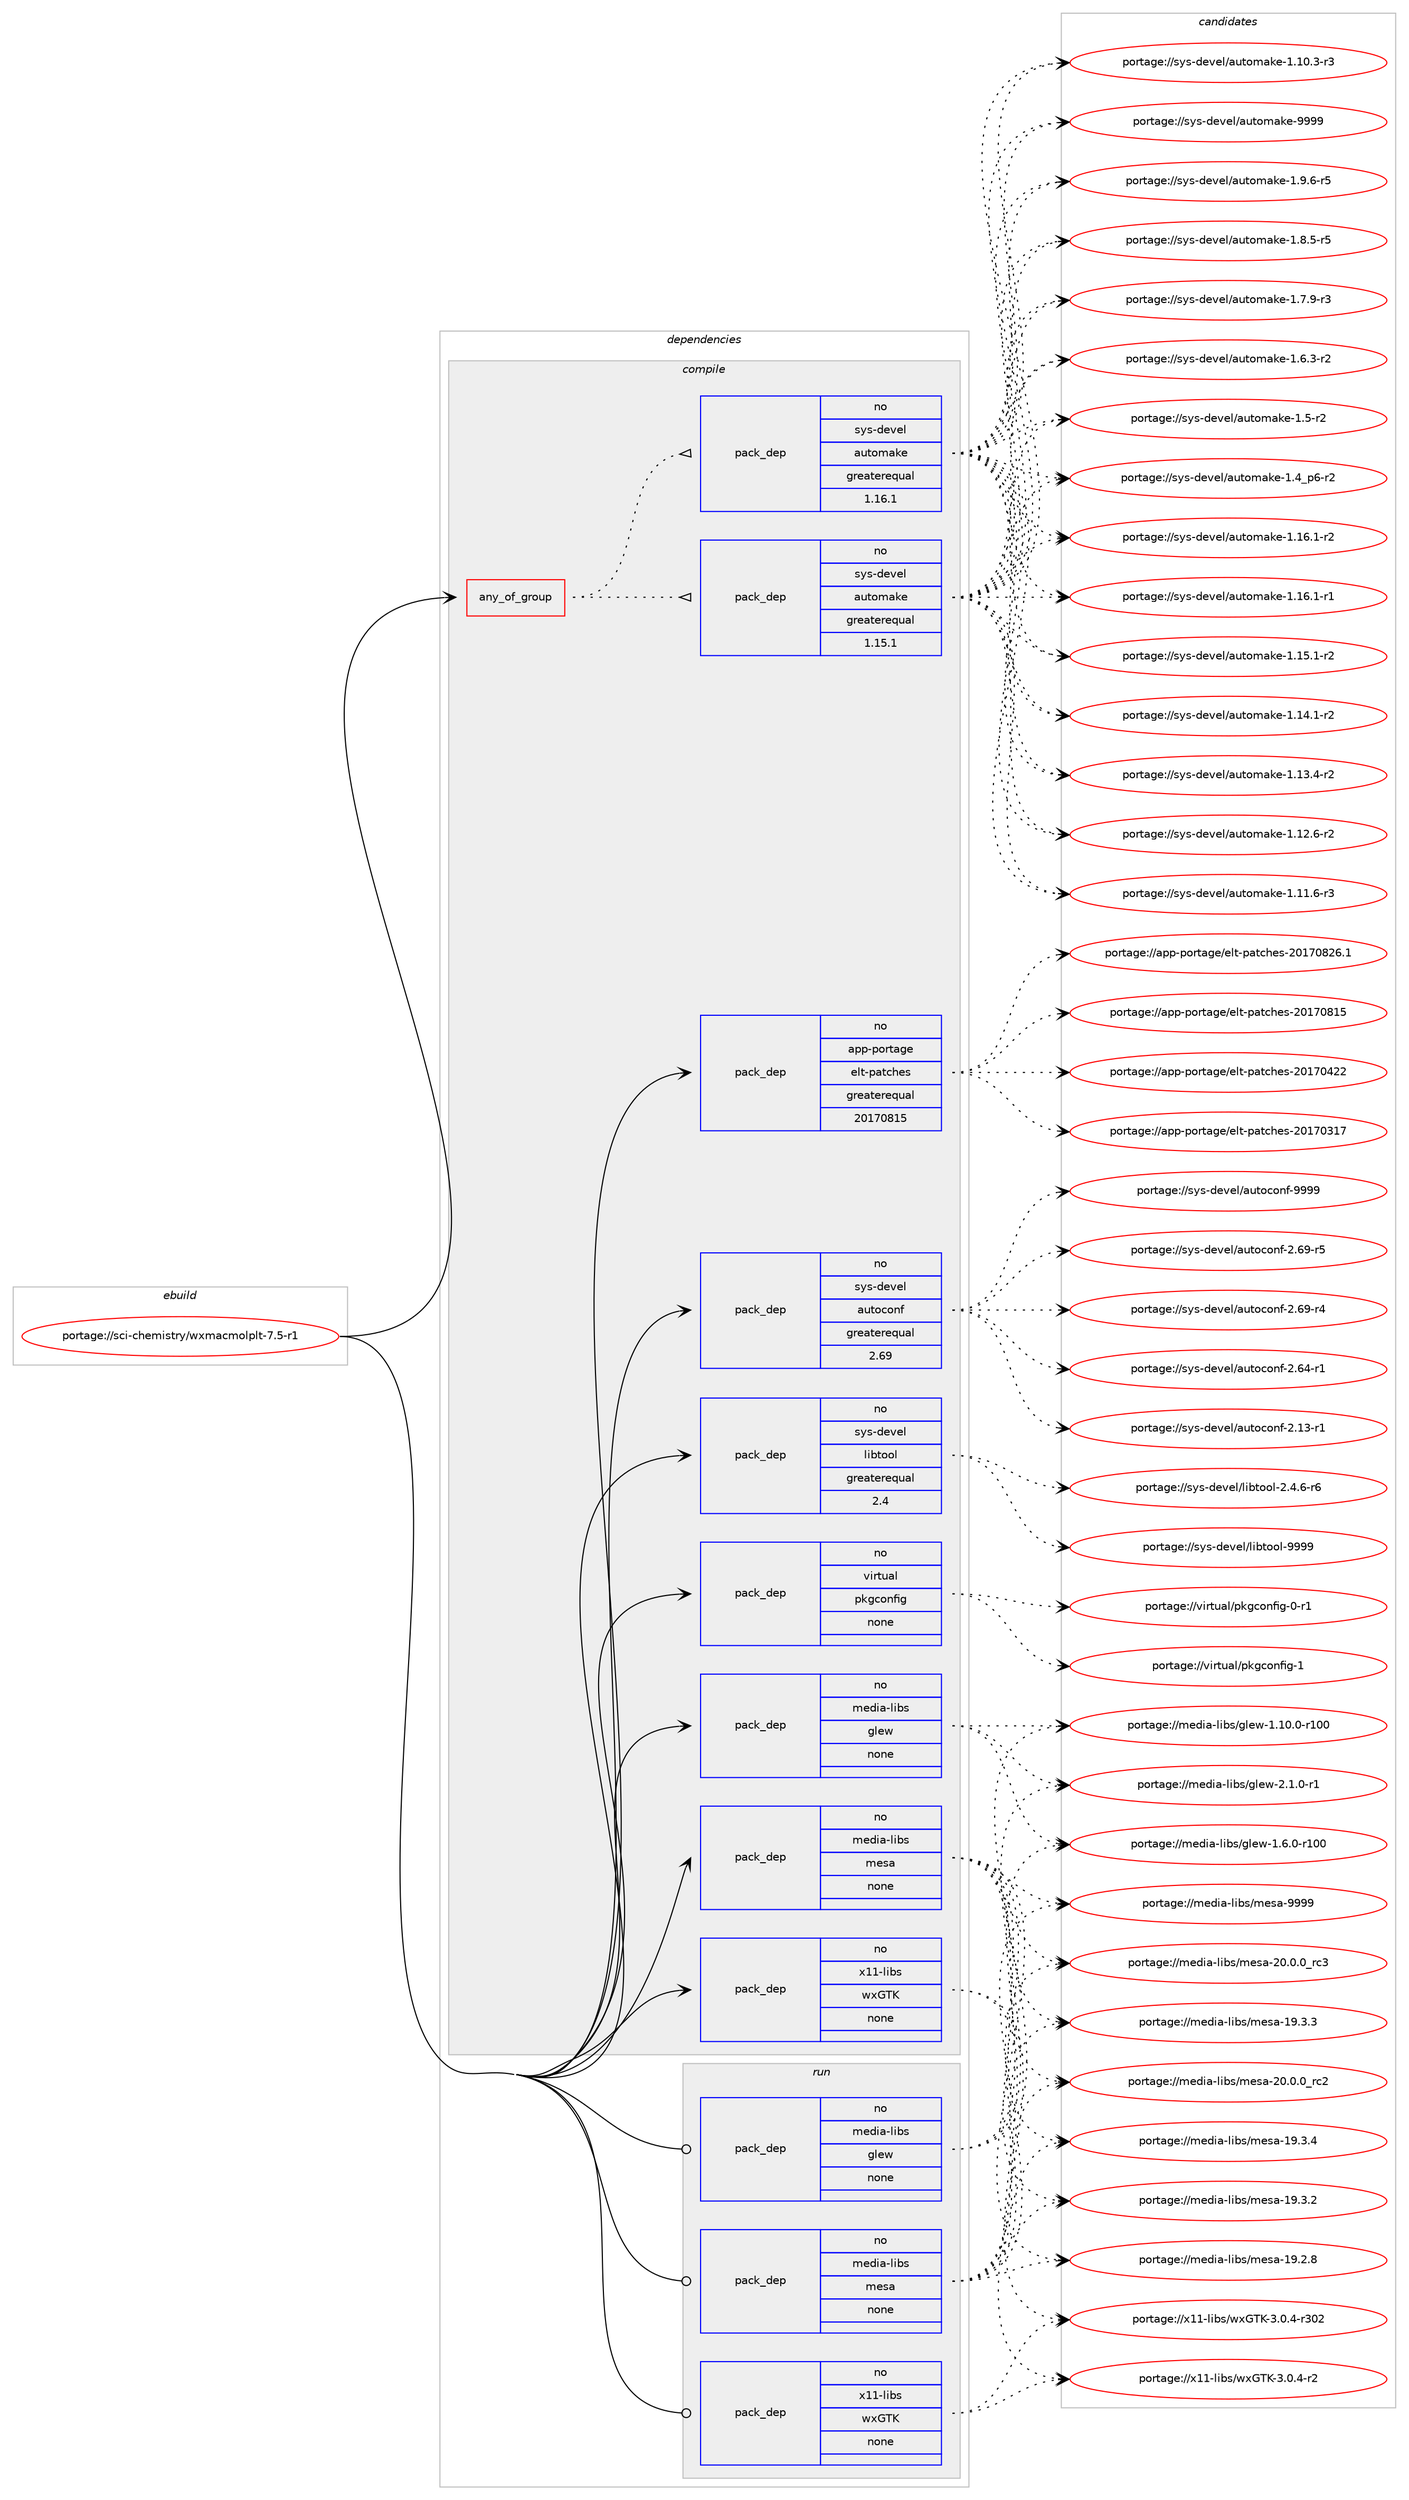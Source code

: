 digraph prolog {

# *************
# Graph options
# *************

newrank=true;
concentrate=true;
compound=true;
graph [rankdir=LR,fontname=Helvetica,fontsize=10,ranksep=1.5];#, ranksep=2.5, nodesep=0.2];
edge  [arrowhead=vee];
node  [fontname=Helvetica,fontsize=10];

# **********
# The ebuild
# **********

subgraph cluster_leftcol {
color=gray;
rank=same;
label=<<i>ebuild</i>>;
id [label="portage://sci-chemistry/wxmacmolplt-7.5-r1", color=red, width=4, href="../sci-chemistry/wxmacmolplt-7.5-r1.svg"];
}

# ****************
# The dependencies
# ****************

subgraph cluster_midcol {
color=gray;
label=<<i>dependencies</i>>;
subgraph cluster_compile {
fillcolor="#eeeeee";
style=filled;
label=<<i>compile</i>>;
subgraph any1576 {
dependency99319 [label=<<TABLE BORDER="0" CELLBORDER="1" CELLSPACING="0" CELLPADDING="4"><TR><TD CELLPADDING="10">any_of_group</TD></TR></TABLE>>, shape=none, color=red];subgraph pack77469 {
dependency99320 [label=<<TABLE BORDER="0" CELLBORDER="1" CELLSPACING="0" CELLPADDING="4" WIDTH="220"><TR><TD ROWSPAN="6" CELLPADDING="30">pack_dep</TD></TR><TR><TD WIDTH="110">no</TD></TR><TR><TD>sys-devel</TD></TR><TR><TD>automake</TD></TR><TR><TD>greaterequal</TD></TR><TR><TD>1.16.1</TD></TR></TABLE>>, shape=none, color=blue];
}
dependency99319:e -> dependency99320:w [weight=20,style="dotted",arrowhead="oinv"];
subgraph pack77470 {
dependency99321 [label=<<TABLE BORDER="0" CELLBORDER="1" CELLSPACING="0" CELLPADDING="4" WIDTH="220"><TR><TD ROWSPAN="6" CELLPADDING="30">pack_dep</TD></TR><TR><TD WIDTH="110">no</TD></TR><TR><TD>sys-devel</TD></TR><TR><TD>automake</TD></TR><TR><TD>greaterequal</TD></TR><TR><TD>1.15.1</TD></TR></TABLE>>, shape=none, color=blue];
}
dependency99319:e -> dependency99321:w [weight=20,style="dotted",arrowhead="oinv"];
}
id:e -> dependency99319:w [weight=20,style="solid",arrowhead="vee"];
subgraph pack77471 {
dependency99322 [label=<<TABLE BORDER="0" CELLBORDER="1" CELLSPACING="0" CELLPADDING="4" WIDTH="220"><TR><TD ROWSPAN="6" CELLPADDING="30">pack_dep</TD></TR><TR><TD WIDTH="110">no</TD></TR><TR><TD>app-portage</TD></TR><TR><TD>elt-patches</TD></TR><TR><TD>greaterequal</TD></TR><TR><TD>20170815</TD></TR></TABLE>>, shape=none, color=blue];
}
id:e -> dependency99322:w [weight=20,style="solid",arrowhead="vee"];
subgraph pack77472 {
dependency99323 [label=<<TABLE BORDER="0" CELLBORDER="1" CELLSPACING="0" CELLPADDING="4" WIDTH="220"><TR><TD ROWSPAN="6" CELLPADDING="30">pack_dep</TD></TR><TR><TD WIDTH="110">no</TD></TR><TR><TD>media-libs</TD></TR><TR><TD>glew</TD></TR><TR><TD>none</TD></TR><TR><TD></TD></TR></TABLE>>, shape=none, color=blue];
}
id:e -> dependency99323:w [weight=20,style="solid",arrowhead="vee"];
subgraph pack77473 {
dependency99324 [label=<<TABLE BORDER="0" CELLBORDER="1" CELLSPACING="0" CELLPADDING="4" WIDTH="220"><TR><TD ROWSPAN="6" CELLPADDING="30">pack_dep</TD></TR><TR><TD WIDTH="110">no</TD></TR><TR><TD>media-libs</TD></TR><TR><TD>mesa</TD></TR><TR><TD>none</TD></TR><TR><TD></TD></TR></TABLE>>, shape=none, color=blue];
}
id:e -> dependency99324:w [weight=20,style="solid",arrowhead="vee"];
subgraph pack77474 {
dependency99325 [label=<<TABLE BORDER="0" CELLBORDER="1" CELLSPACING="0" CELLPADDING="4" WIDTH="220"><TR><TD ROWSPAN="6" CELLPADDING="30">pack_dep</TD></TR><TR><TD WIDTH="110">no</TD></TR><TR><TD>sys-devel</TD></TR><TR><TD>autoconf</TD></TR><TR><TD>greaterequal</TD></TR><TR><TD>2.69</TD></TR></TABLE>>, shape=none, color=blue];
}
id:e -> dependency99325:w [weight=20,style="solid",arrowhead="vee"];
subgraph pack77475 {
dependency99326 [label=<<TABLE BORDER="0" CELLBORDER="1" CELLSPACING="0" CELLPADDING="4" WIDTH="220"><TR><TD ROWSPAN="6" CELLPADDING="30">pack_dep</TD></TR><TR><TD WIDTH="110">no</TD></TR><TR><TD>sys-devel</TD></TR><TR><TD>libtool</TD></TR><TR><TD>greaterequal</TD></TR><TR><TD>2.4</TD></TR></TABLE>>, shape=none, color=blue];
}
id:e -> dependency99326:w [weight=20,style="solid",arrowhead="vee"];
subgraph pack77476 {
dependency99327 [label=<<TABLE BORDER="0" CELLBORDER="1" CELLSPACING="0" CELLPADDING="4" WIDTH="220"><TR><TD ROWSPAN="6" CELLPADDING="30">pack_dep</TD></TR><TR><TD WIDTH="110">no</TD></TR><TR><TD>virtual</TD></TR><TR><TD>pkgconfig</TD></TR><TR><TD>none</TD></TR><TR><TD></TD></TR></TABLE>>, shape=none, color=blue];
}
id:e -> dependency99327:w [weight=20,style="solid",arrowhead="vee"];
subgraph pack77477 {
dependency99328 [label=<<TABLE BORDER="0" CELLBORDER="1" CELLSPACING="0" CELLPADDING="4" WIDTH="220"><TR><TD ROWSPAN="6" CELLPADDING="30">pack_dep</TD></TR><TR><TD WIDTH="110">no</TD></TR><TR><TD>x11-libs</TD></TR><TR><TD>wxGTK</TD></TR><TR><TD>none</TD></TR><TR><TD></TD></TR></TABLE>>, shape=none, color=blue];
}
id:e -> dependency99328:w [weight=20,style="solid",arrowhead="vee"];
}
subgraph cluster_compileandrun {
fillcolor="#eeeeee";
style=filled;
label=<<i>compile and run</i>>;
}
subgraph cluster_run {
fillcolor="#eeeeee";
style=filled;
label=<<i>run</i>>;
subgraph pack77478 {
dependency99329 [label=<<TABLE BORDER="0" CELLBORDER="1" CELLSPACING="0" CELLPADDING="4" WIDTH="220"><TR><TD ROWSPAN="6" CELLPADDING="30">pack_dep</TD></TR><TR><TD WIDTH="110">no</TD></TR><TR><TD>media-libs</TD></TR><TR><TD>glew</TD></TR><TR><TD>none</TD></TR><TR><TD></TD></TR></TABLE>>, shape=none, color=blue];
}
id:e -> dependency99329:w [weight=20,style="solid",arrowhead="odot"];
subgraph pack77479 {
dependency99330 [label=<<TABLE BORDER="0" CELLBORDER="1" CELLSPACING="0" CELLPADDING="4" WIDTH="220"><TR><TD ROWSPAN="6" CELLPADDING="30">pack_dep</TD></TR><TR><TD WIDTH="110">no</TD></TR><TR><TD>media-libs</TD></TR><TR><TD>mesa</TD></TR><TR><TD>none</TD></TR><TR><TD></TD></TR></TABLE>>, shape=none, color=blue];
}
id:e -> dependency99330:w [weight=20,style="solid",arrowhead="odot"];
subgraph pack77480 {
dependency99331 [label=<<TABLE BORDER="0" CELLBORDER="1" CELLSPACING="0" CELLPADDING="4" WIDTH="220"><TR><TD ROWSPAN="6" CELLPADDING="30">pack_dep</TD></TR><TR><TD WIDTH="110">no</TD></TR><TR><TD>x11-libs</TD></TR><TR><TD>wxGTK</TD></TR><TR><TD>none</TD></TR><TR><TD></TD></TR></TABLE>>, shape=none, color=blue];
}
id:e -> dependency99331:w [weight=20,style="solid",arrowhead="odot"];
}
}

# **************
# The candidates
# **************

subgraph cluster_choices {
rank=same;
color=gray;
label=<<i>candidates</i>>;

subgraph choice77469 {
color=black;
nodesep=1;
choice115121115451001011181011084797117116111109971071014557575757 [label="portage://sys-devel/automake-9999", color=red, width=4,href="../sys-devel/automake-9999.svg"];
choice115121115451001011181011084797117116111109971071014549465746544511453 [label="portage://sys-devel/automake-1.9.6-r5", color=red, width=4,href="../sys-devel/automake-1.9.6-r5.svg"];
choice115121115451001011181011084797117116111109971071014549465646534511453 [label="portage://sys-devel/automake-1.8.5-r5", color=red, width=4,href="../sys-devel/automake-1.8.5-r5.svg"];
choice115121115451001011181011084797117116111109971071014549465546574511451 [label="portage://sys-devel/automake-1.7.9-r3", color=red, width=4,href="../sys-devel/automake-1.7.9-r3.svg"];
choice115121115451001011181011084797117116111109971071014549465446514511450 [label="portage://sys-devel/automake-1.6.3-r2", color=red, width=4,href="../sys-devel/automake-1.6.3-r2.svg"];
choice11512111545100101118101108479711711611110997107101454946534511450 [label="portage://sys-devel/automake-1.5-r2", color=red, width=4,href="../sys-devel/automake-1.5-r2.svg"];
choice115121115451001011181011084797117116111109971071014549465295112544511450 [label="portage://sys-devel/automake-1.4_p6-r2", color=red, width=4,href="../sys-devel/automake-1.4_p6-r2.svg"];
choice11512111545100101118101108479711711611110997107101454946495446494511450 [label="portage://sys-devel/automake-1.16.1-r2", color=red, width=4,href="../sys-devel/automake-1.16.1-r2.svg"];
choice11512111545100101118101108479711711611110997107101454946495446494511449 [label="portage://sys-devel/automake-1.16.1-r1", color=red, width=4,href="../sys-devel/automake-1.16.1-r1.svg"];
choice11512111545100101118101108479711711611110997107101454946495346494511450 [label="portage://sys-devel/automake-1.15.1-r2", color=red, width=4,href="../sys-devel/automake-1.15.1-r2.svg"];
choice11512111545100101118101108479711711611110997107101454946495246494511450 [label="portage://sys-devel/automake-1.14.1-r2", color=red, width=4,href="../sys-devel/automake-1.14.1-r2.svg"];
choice11512111545100101118101108479711711611110997107101454946495146524511450 [label="portage://sys-devel/automake-1.13.4-r2", color=red, width=4,href="../sys-devel/automake-1.13.4-r2.svg"];
choice11512111545100101118101108479711711611110997107101454946495046544511450 [label="portage://sys-devel/automake-1.12.6-r2", color=red, width=4,href="../sys-devel/automake-1.12.6-r2.svg"];
choice11512111545100101118101108479711711611110997107101454946494946544511451 [label="portage://sys-devel/automake-1.11.6-r3", color=red, width=4,href="../sys-devel/automake-1.11.6-r3.svg"];
choice11512111545100101118101108479711711611110997107101454946494846514511451 [label="portage://sys-devel/automake-1.10.3-r3", color=red, width=4,href="../sys-devel/automake-1.10.3-r3.svg"];
dependency99320:e -> choice115121115451001011181011084797117116111109971071014557575757:w [style=dotted,weight="100"];
dependency99320:e -> choice115121115451001011181011084797117116111109971071014549465746544511453:w [style=dotted,weight="100"];
dependency99320:e -> choice115121115451001011181011084797117116111109971071014549465646534511453:w [style=dotted,weight="100"];
dependency99320:e -> choice115121115451001011181011084797117116111109971071014549465546574511451:w [style=dotted,weight="100"];
dependency99320:e -> choice115121115451001011181011084797117116111109971071014549465446514511450:w [style=dotted,weight="100"];
dependency99320:e -> choice11512111545100101118101108479711711611110997107101454946534511450:w [style=dotted,weight="100"];
dependency99320:e -> choice115121115451001011181011084797117116111109971071014549465295112544511450:w [style=dotted,weight="100"];
dependency99320:e -> choice11512111545100101118101108479711711611110997107101454946495446494511450:w [style=dotted,weight="100"];
dependency99320:e -> choice11512111545100101118101108479711711611110997107101454946495446494511449:w [style=dotted,weight="100"];
dependency99320:e -> choice11512111545100101118101108479711711611110997107101454946495346494511450:w [style=dotted,weight="100"];
dependency99320:e -> choice11512111545100101118101108479711711611110997107101454946495246494511450:w [style=dotted,weight="100"];
dependency99320:e -> choice11512111545100101118101108479711711611110997107101454946495146524511450:w [style=dotted,weight="100"];
dependency99320:e -> choice11512111545100101118101108479711711611110997107101454946495046544511450:w [style=dotted,weight="100"];
dependency99320:e -> choice11512111545100101118101108479711711611110997107101454946494946544511451:w [style=dotted,weight="100"];
dependency99320:e -> choice11512111545100101118101108479711711611110997107101454946494846514511451:w [style=dotted,weight="100"];
}
subgraph choice77470 {
color=black;
nodesep=1;
choice115121115451001011181011084797117116111109971071014557575757 [label="portage://sys-devel/automake-9999", color=red, width=4,href="../sys-devel/automake-9999.svg"];
choice115121115451001011181011084797117116111109971071014549465746544511453 [label="portage://sys-devel/automake-1.9.6-r5", color=red, width=4,href="../sys-devel/automake-1.9.6-r5.svg"];
choice115121115451001011181011084797117116111109971071014549465646534511453 [label="portage://sys-devel/automake-1.8.5-r5", color=red, width=4,href="../sys-devel/automake-1.8.5-r5.svg"];
choice115121115451001011181011084797117116111109971071014549465546574511451 [label="portage://sys-devel/automake-1.7.9-r3", color=red, width=4,href="../sys-devel/automake-1.7.9-r3.svg"];
choice115121115451001011181011084797117116111109971071014549465446514511450 [label="portage://sys-devel/automake-1.6.3-r2", color=red, width=4,href="../sys-devel/automake-1.6.3-r2.svg"];
choice11512111545100101118101108479711711611110997107101454946534511450 [label="portage://sys-devel/automake-1.5-r2", color=red, width=4,href="../sys-devel/automake-1.5-r2.svg"];
choice115121115451001011181011084797117116111109971071014549465295112544511450 [label="portage://sys-devel/automake-1.4_p6-r2", color=red, width=4,href="../sys-devel/automake-1.4_p6-r2.svg"];
choice11512111545100101118101108479711711611110997107101454946495446494511450 [label="portage://sys-devel/automake-1.16.1-r2", color=red, width=4,href="../sys-devel/automake-1.16.1-r2.svg"];
choice11512111545100101118101108479711711611110997107101454946495446494511449 [label="portage://sys-devel/automake-1.16.1-r1", color=red, width=4,href="../sys-devel/automake-1.16.1-r1.svg"];
choice11512111545100101118101108479711711611110997107101454946495346494511450 [label="portage://sys-devel/automake-1.15.1-r2", color=red, width=4,href="../sys-devel/automake-1.15.1-r2.svg"];
choice11512111545100101118101108479711711611110997107101454946495246494511450 [label="portage://sys-devel/automake-1.14.1-r2", color=red, width=4,href="../sys-devel/automake-1.14.1-r2.svg"];
choice11512111545100101118101108479711711611110997107101454946495146524511450 [label="portage://sys-devel/automake-1.13.4-r2", color=red, width=4,href="../sys-devel/automake-1.13.4-r2.svg"];
choice11512111545100101118101108479711711611110997107101454946495046544511450 [label="portage://sys-devel/automake-1.12.6-r2", color=red, width=4,href="../sys-devel/automake-1.12.6-r2.svg"];
choice11512111545100101118101108479711711611110997107101454946494946544511451 [label="portage://sys-devel/automake-1.11.6-r3", color=red, width=4,href="../sys-devel/automake-1.11.6-r3.svg"];
choice11512111545100101118101108479711711611110997107101454946494846514511451 [label="portage://sys-devel/automake-1.10.3-r3", color=red, width=4,href="../sys-devel/automake-1.10.3-r3.svg"];
dependency99321:e -> choice115121115451001011181011084797117116111109971071014557575757:w [style=dotted,weight="100"];
dependency99321:e -> choice115121115451001011181011084797117116111109971071014549465746544511453:w [style=dotted,weight="100"];
dependency99321:e -> choice115121115451001011181011084797117116111109971071014549465646534511453:w [style=dotted,weight="100"];
dependency99321:e -> choice115121115451001011181011084797117116111109971071014549465546574511451:w [style=dotted,weight="100"];
dependency99321:e -> choice115121115451001011181011084797117116111109971071014549465446514511450:w [style=dotted,weight="100"];
dependency99321:e -> choice11512111545100101118101108479711711611110997107101454946534511450:w [style=dotted,weight="100"];
dependency99321:e -> choice115121115451001011181011084797117116111109971071014549465295112544511450:w [style=dotted,weight="100"];
dependency99321:e -> choice11512111545100101118101108479711711611110997107101454946495446494511450:w [style=dotted,weight="100"];
dependency99321:e -> choice11512111545100101118101108479711711611110997107101454946495446494511449:w [style=dotted,weight="100"];
dependency99321:e -> choice11512111545100101118101108479711711611110997107101454946495346494511450:w [style=dotted,weight="100"];
dependency99321:e -> choice11512111545100101118101108479711711611110997107101454946495246494511450:w [style=dotted,weight="100"];
dependency99321:e -> choice11512111545100101118101108479711711611110997107101454946495146524511450:w [style=dotted,weight="100"];
dependency99321:e -> choice11512111545100101118101108479711711611110997107101454946495046544511450:w [style=dotted,weight="100"];
dependency99321:e -> choice11512111545100101118101108479711711611110997107101454946494946544511451:w [style=dotted,weight="100"];
dependency99321:e -> choice11512111545100101118101108479711711611110997107101454946494846514511451:w [style=dotted,weight="100"];
}
subgraph choice77471 {
color=black;
nodesep=1;
choice971121124511211111411697103101471011081164511297116991041011154550484955485650544649 [label="portage://app-portage/elt-patches-20170826.1", color=red, width=4,href="../app-portage/elt-patches-20170826.1.svg"];
choice97112112451121111141169710310147101108116451129711699104101115455048495548564953 [label="portage://app-portage/elt-patches-20170815", color=red, width=4,href="../app-portage/elt-patches-20170815.svg"];
choice97112112451121111141169710310147101108116451129711699104101115455048495548525050 [label="portage://app-portage/elt-patches-20170422", color=red, width=4,href="../app-portage/elt-patches-20170422.svg"];
choice97112112451121111141169710310147101108116451129711699104101115455048495548514955 [label="portage://app-portage/elt-patches-20170317", color=red, width=4,href="../app-portage/elt-patches-20170317.svg"];
dependency99322:e -> choice971121124511211111411697103101471011081164511297116991041011154550484955485650544649:w [style=dotted,weight="100"];
dependency99322:e -> choice97112112451121111141169710310147101108116451129711699104101115455048495548564953:w [style=dotted,weight="100"];
dependency99322:e -> choice97112112451121111141169710310147101108116451129711699104101115455048495548525050:w [style=dotted,weight="100"];
dependency99322:e -> choice97112112451121111141169710310147101108116451129711699104101115455048495548514955:w [style=dotted,weight="100"];
}
subgraph choice77472 {
color=black;
nodesep=1;
choice109101100105974510810598115471031081011194550464946484511449 [label="portage://media-libs/glew-2.1.0-r1", color=red, width=4,href="../media-libs/glew-2.1.0-r1.svg"];
choice1091011001059745108105981154710310810111945494654464845114494848 [label="portage://media-libs/glew-1.6.0-r100", color=red, width=4,href="../media-libs/glew-1.6.0-r100.svg"];
choice109101100105974510810598115471031081011194549464948464845114494848 [label="portage://media-libs/glew-1.10.0-r100", color=red, width=4,href="../media-libs/glew-1.10.0-r100.svg"];
dependency99323:e -> choice109101100105974510810598115471031081011194550464946484511449:w [style=dotted,weight="100"];
dependency99323:e -> choice1091011001059745108105981154710310810111945494654464845114494848:w [style=dotted,weight="100"];
dependency99323:e -> choice109101100105974510810598115471031081011194549464948464845114494848:w [style=dotted,weight="100"];
}
subgraph choice77473 {
color=black;
nodesep=1;
choice10910110010597451081059811547109101115974557575757 [label="portage://media-libs/mesa-9999", color=red, width=4,href="../media-libs/mesa-9999.svg"];
choice109101100105974510810598115471091011159745504846484648951149951 [label="portage://media-libs/mesa-20.0.0_rc3", color=red, width=4,href="../media-libs/mesa-20.0.0_rc3.svg"];
choice109101100105974510810598115471091011159745504846484648951149950 [label="portage://media-libs/mesa-20.0.0_rc2", color=red, width=4,href="../media-libs/mesa-20.0.0_rc2.svg"];
choice109101100105974510810598115471091011159745495746514652 [label="portage://media-libs/mesa-19.3.4", color=red, width=4,href="../media-libs/mesa-19.3.4.svg"];
choice109101100105974510810598115471091011159745495746514651 [label="portage://media-libs/mesa-19.3.3", color=red, width=4,href="../media-libs/mesa-19.3.3.svg"];
choice109101100105974510810598115471091011159745495746514650 [label="portage://media-libs/mesa-19.3.2", color=red, width=4,href="../media-libs/mesa-19.3.2.svg"];
choice109101100105974510810598115471091011159745495746504656 [label="portage://media-libs/mesa-19.2.8", color=red, width=4,href="../media-libs/mesa-19.2.8.svg"];
dependency99324:e -> choice10910110010597451081059811547109101115974557575757:w [style=dotted,weight="100"];
dependency99324:e -> choice109101100105974510810598115471091011159745504846484648951149951:w [style=dotted,weight="100"];
dependency99324:e -> choice109101100105974510810598115471091011159745504846484648951149950:w [style=dotted,weight="100"];
dependency99324:e -> choice109101100105974510810598115471091011159745495746514652:w [style=dotted,weight="100"];
dependency99324:e -> choice109101100105974510810598115471091011159745495746514651:w [style=dotted,weight="100"];
dependency99324:e -> choice109101100105974510810598115471091011159745495746514650:w [style=dotted,weight="100"];
dependency99324:e -> choice109101100105974510810598115471091011159745495746504656:w [style=dotted,weight="100"];
}
subgraph choice77474 {
color=black;
nodesep=1;
choice115121115451001011181011084797117116111991111101024557575757 [label="portage://sys-devel/autoconf-9999", color=red, width=4,href="../sys-devel/autoconf-9999.svg"];
choice1151211154510010111810110847971171161119911111010245504654574511453 [label="portage://sys-devel/autoconf-2.69-r5", color=red, width=4,href="../sys-devel/autoconf-2.69-r5.svg"];
choice1151211154510010111810110847971171161119911111010245504654574511452 [label="portage://sys-devel/autoconf-2.69-r4", color=red, width=4,href="../sys-devel/autoconf-2.69-r4.svg"];
choice1151211154510010111810110847971171161119911111010245504654524511449 [label="portage://sys-devel/autoconf-2.64-r1", color=red, width=4,href="../sys-devel/autoconf-2.64-r1.svg"];
choice1151211154510010111810110847971171161119911111010245504649514511449 [label="portage://sys-devel/autoconf-2.13-r1", color=red, width=4,href="../sys-devel/autoconf-2.13-r1.svg"];
dependency99325:e -> choice115121115451001011181011084797117116111991111101024557575757:w [style=dotted,weight="100"];
dependency99325:e -> choice1151211154510010111810110847971171161119911111010245504654574511453:w [style=dotted,weight="100"];
dependency99325:e -> choice1151211154510010111810110847971171161119911111010245504654574511452:w [style=dotted,weight="100"];
dependency99325:e -> choice1151211154510010111810110847971171161119911111010245504654524511449:w [style=dotted,weight="100"];
dependency99325:e -> choice1151211154510010111810110847971171161119911111010245504649514511449:w [style=dotted,weight="100"];
}
subgraph choice77475 {
color=black;
nodesep=1;
choice1151211154510010111810110847108105981161111111084557575757 [label="portage://sys-devel/libtool-9999", color=red, width=4,href="../sys-devel/libtool-9999.svg"];
choice1151211154510010111810110847108105981161111111084550465246544511454 [label="portage://sys-devel/libtool-2.4.6-r6", color=red, width=4,href="../sys-devel/libtool-2.4.6-r6.svg"];
dependency99326:e -> choice1151211154510010111810110847108105981161111111084557575757:w [style=dotted,weight="100"];
dependency99326:e -> choice1151211154510010111810110847108105981161111111084550465246544511454:w [style=dotted,weight="100"];
}
subgraph choice77476 {
color=black;
nodesep=1;
choice1181051141161179710847112107103991111101021051034549 [label="portage://virtual/pkgconfig-1", color=red, width=4,href="../virtual/pkgconfig-1.svg"];
choice11810511411611797108471121071039911111010210510345484511449 [label="portage://virtual/pkgconfig-0-r1", color=red, width=4,href="../virtual/pkgconfig-0-r1.svg"];
dependency99327:e -> choice1181051141161179710847112107103991111101021051034549:w [style=dotted,weight="100"];
dependency99327:e -> choice11810511411611797108471121071039911111010210510345484511449:w [style=dotted,weight="100"];
}
subgraph choice77477 {
color=black;
nodesep=1;
choice120494945108105981154711912071847545514648465245114514850 [label="portage://x11-libs/wxGTK-3.0.4-r302", color=red, width=4,href="../x11-libs/wxGTK-3.0.4-r302.svg"];
choice12049494510810598115471191207184754551464846524511450 [label="portage://x11-libs/wxGTK-3.0.4-r2", color=red, width=4,href="../x11-libs/wxGTK-3.0.4-r2.svg"];
dependency99328:e -> choice120494945108105981154711912071847545514648465245114514850:w [style=dotted,weight="100"];
dependency99328:e -> choice12049494510810598115471191207184754551464846524511450:w [style=dotted,weight="100"];
}
subgraph choice77478 {
color=black;
nodesep=1;
choice109101100105974510810598115471031081011194550464946484511449 [label="portage://media-libs/glew-2.1.0-r1", color=red, width=4,href="../media-libs/glew-2.1.0-r1.svg"];
choice1091011001059745108105981154710310810111945494654464845114494848 [label="portage://media-libs/glew-1.6.0-r100", color=red, width=4,href="../media-libs/glew-1.6.0-r100.svg"];
choice109101100105974510810598115471031081011194549464948464845114494848 [label="portage://media-libs/glew-1.10.0-r100", color=red, width=4,href="../media-libs/glew-1.10.0-r100.svg"];
dependency99329:e -> choice109101100105974510810598115471031081011194550464946484511449:w [style=dotted,weight="100"];
dependency99329:e -> choice1091011001059745108105981154710310810111945494654464845114494848:w [style=dotted,weight="100"];
dependency99329:e -> choice109101100105974510810598115471031081011194549464948464845114494848:w [style=dotted,weight="100"];
}
subgraph choice77479 {
color=black;
nodesep=1;
choice10910110010597451081059811547109101115974557575757 [label="portage://media-libs/mesa-9999", color=red, width=4,href="../media-libs/mesa-9999.svg"];
choice109101100105974510810598115471091011159745504846484648951149951 [label="portage://media-libs/mesa-20.0.0_rc3", color=red, width=4,href="../media-libs/mesa-20.0.0_rc3.svg"];
choice109101100105974510810598115471091011159745504846484648951149950 [label="portage://media-libs/mesa-20.0.0_rc2", color=red, width=4,href="../media-libs/mesa-20.0.0_rc2.svg"];
choice109101100105974510810598115471091011159745495746514652 [label="portage://media-libs/mesa-19.3.4", color=red, width=4,href="../media-libs/mesa-19.3.4.svg"];
choice109101100105974510810598115471091011159745495746514651 [label="portage://media-libs/mesa-19.3.3", color=red, width=4,href="../media-libs/mesa-19.3.3.svg"];
choice109101100105974510810598115471091011159745495746514650 [label="portage://media-libs/mesa-19.3.2", color=red, width=4,href="../media-libs/mesa-19.3.2.svg"];
choice109101100105974510810598115471091011159745495746504656 [label="portage://media-libs/mesa-19.2.8", color=red, width=4,href="../media-libs/mesa-19.2.8.svg"];
dependency99330:e -> choice10910110010597451081059811547109101115974557575757:w [style=dotted,weight="100"];
dependency99330:e -> choice109101100105974510810598115471091011159745504846484648951149951:w [style=dotted,weight="100"];
dependency99330:e -> choice109101100105974510810598115471091011159745504846484648951149950:w [style=dotted,weight="100"];
dependency99330:e -> choice109101100105974510810598115471091011159745495746514652:w [style=dotted,weight="100"];
dependency99330:e -> choice109101100105974510810598115471091011159745495746514651:w [style=dotted,weight="100"];
dependency99330:e -> choice109101100105974510810598115471091011159745495746514650:w [style=dotted,weight="100"];
dependency99330:e -> choice109101100105974510810598115471091011159745495746504656:w [style=dotted,weight="100"];
}
subgraph choice77480 {
color=black;
nodesep=1;
choice120494945108105981154711912071847545514648465245114514850 [label="portage://x11-libs/wxGTK-3.0.4-r302", color=red, width=4,href="../x11-libs/wxGTK-3.0.4-r302.svg"];
choice12049494510810598115471191207184754551464846524511450 [label="portage://x11-libs/wxGTK-3.0.4-r2", color=red, width=4,href="../x11-libs/wxGTK-3.0.4-r2.svg"];
dependency99331:e -> choice120494945108105981154711912071847545514648465245114514850:w [style=dotted,weight="100"];
dependency99331:e -> choice12049494510810598115471191207184754551464846524511450:w [style=dotted,weight="100"];
}
}

}
